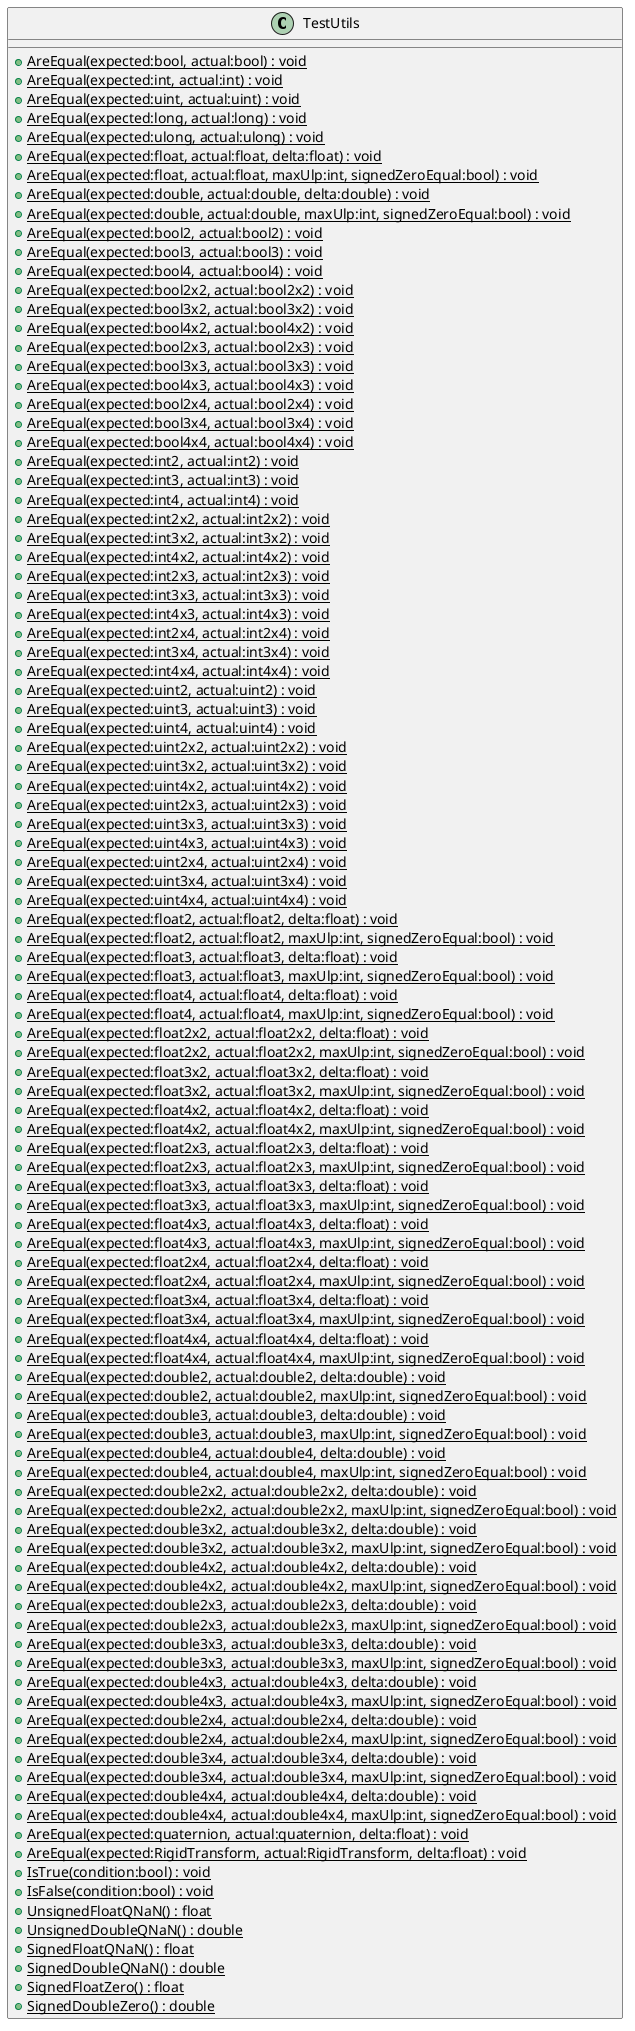 @startuml
class TestUtils {
    + {static} AreEqual(expected:bool, actual:bool) : void
    + {static} AreEqual(expected:int, actual:int) : void
    + {static} AreEqual(expected:uint, actual:uint) : void
    + {static} AreEqual(expected:long, actual:long) : void
    + {static} AreEqual(expected:ulong, actual:ulong) : void
    + {static} AreEqual(expected:float, actual:float, delta:float) : void
    + {static} AreEqual(expected:float, actual:float, maxUlp:int, signedZeroEqual:bool) : void
    + {static} AreEqual(expected:double, actual:double, delta:double) : void
    + {static} AreEqual(expected:double, actual:double, maxUlp:int, signedZeroEqual:bool) : void
    + {static} AreEqual(expected:bool2, actual:bool2) : void
    + {static} AreEqual(expected:bool3, actual:bool3) : void
    + {static} AreEqual(expected:bool4, actual:bool4) : void
    + {static} AreEqual(expected:bool2x2, actual:bool2x2) : void
    + {static} AreEqual(expected:bool3x2, actual:bool3x2) : void
    + {static} AreEqual(expected:bool4x2, actual:bool4x2) : void
    + {static} AreEqual(expected:bool2x3, actual:bool2x3) : void
    + {static} AreEqual(expected:bool3x3, actual:bool3x3) : void
    + {static} AreEqual(expected:bool4x3, actual:bool4x3) : void
    + {static} AreEqual(expected:bool2x4, actual:bool2x4) : void
    + {static} AreEqual(expected:bool3x4, actual:bool3x4) : void
    + {static} AreEqual(expected:bool4x4, actual:bool4x4) : void
    + {static} AreEqual(expected:int2, actual:int2) : void
    + {static} AreEqual(expected:int3, actual:int3) : void
    + {static} AreEqual(expected:int4, actual:int4) : void
    + {static} AreEqual(expected:int2x2, actual:int2x2) : void
    + {static} AreEqual(expected:int3x2, actual:int3x2) : void
    + {static} AreEqual(expected:int4x2, actual:int4x2) : void
    + {static} AreEqual(expected:int2x3, actual:int2x3) : void
    + {static} AreEqual(expected:int3x3, actual:int3x3) : void
    + {static} AreEqual(expected:int4x3, actual:int4x3) : void
    + {static} AreEqual(expected:int2x4, actual:int2x4) : void
    + {static} AreEqual(expected:int3x4, actual:int3x4) : void
    + {static} AreEqual(expected:int4x4, actual:int4x4) : void
    + {static} AreEqual(expected:uint2, actual:uint2) : void
    + {static} AreEqual(expected:uint3, actual:uint3) : void
    + {static} AreEqual(expected:uint4, actual:uint4) : void
    + {static} AreEqual(expected:uint2x2, actual:uint2x2) : void
    + {static} AreEqual(expected:uint3x2, actual:uint3x2) : void
    + {static} AreEqual(expected:uint4x2, actual:uint4x2) : void
    + {static} AreEqual(expected:uint2x3, actual:uint2x3) : void
    + {static} AreEqual(expected:uint3x3, actual:uint3x3) : void
    + {static} AreEqual(expected:uint4x3, actual:uint4x3) : void
    + {static} AreEqual(expected:uint2x4, actual:uint2x4) : void
    + {static} AreEqual(expected:uint3x4, actual:uint3x4) : void
    + {static} AreEqual(expected:uint4x4, actual:uint4x4) : void
    + {static} AreEqual(expected:float2, actual:float2, delta:float) : void
    + {static} AreEqual(expected:float2, actual:float2, maxUlp:int, signedZeroEqual:bool) : void
    + {static} AreEqual(expected:float3, actual:float3, delta:float) : void
    + {static} AreEqual(expected:float3, actual:float3, maxUlp:int, signedZeroEqual:bool) : void
    + {static} AreEqual(expected:float4, actual:float4, delta:float) : void
    + {static} AreEqual(expected:float4, actual:float4, maxUlp:int, signedZeroEqual:bool) : void
    + {static} AreEqual(expected:float2x2, actual:float2x2, delta:float) : void
    + {static} AreEqual(expected:float2x2, actual:float2x2, maxUlp:int, signedZeroEqual:bool) : void
    + {static} AreEqual(expected:float3x2, actual:float3x2, delta:float) : void
    + {static} AreEqual(expected:float3x2, actual:float3x2, maxUlp:int, signedZeroEqual:bool) : void
    + {static} AreEqual(expected:float4x2, actual:float4x2, delta:float) : void
    + {static} AreEqual(expected:float4x2, actual:float4x2, maxUlp:int, signedZeroEqual:bool) : void
    + {static} AreEqual(expected:float2x3, actual:float2x3, delta:float) : void
    + {static} AreEqual(expected:float2x3, actual:float2x3, maxUlp:int, signedZeroEqual:bool) : void
    + {static} AreEqual(expected:float3x3, actual:float3x3, delta:float) : void
    + {static} AreEqual(expected:float3x3, actual:float3x3, maxUlp:int, signedZeroEqual:bool) : void
    + {static} AreEqual(expected:float4x3, actual:float4x3, delta:float) : void
    + {static} AreEqual(expected:float4x3, actual:float4x3, maxUlp:int, signedZeroEqual:bool) : void
    + {static} AreEqual(expected:float2x4, actual:float2x4, delta:float) : void
    + {static} AreEqual(expected:float2x4, actual:float2x4, maxUlp:int, signedZeroEqual:bool) : void
    + {static} AreEqual(expected:float3x4, actual:float3x4, delta:float) : void
    + {static} AreEqual(expected:float3x4, actual:float3x4, maxUlp:int, signedZeroEqual:bool) : void
    + {static} AreEqual(expected:float4x4, actual:float4x4, delta:float) : void
    + {static} AreEqual(expected:float4x4, actual:float4x4, maxUlp:int, signedZeroEqual:bool) : void
    + {static} AreEqual(expected:double2, actual:double2, delta:double) : void
    + {static} AreEqual(expected:double2, actual:double2, maxUlp:int, signedZeroEqual:bool) : void
    + {static} AreEqual(expected:double3, actual:double3, delta:double) : void
    + {static} AreEqual(expected:double3, actual:double3, maxUlp:int, signedZeroEqual:bool) : void
    + {static} AreEqual(expected:double4, actual:double4, delta:double) : void
    + {static} AreEqual(expected:double4, actual:double4, maxUlp:int, signedZeroEqual:bool) : void
    + {static} AreEqual(expected:double2x2, actual:double2x2, delta:double) : void
    + {static} AreEqual(expected:double2x2, actual:double2x2, maxUlp:int, signedZeroEqual:bool) : void
    + {static} AreEqual(expected:double3x2, actual:double3x2, delta:double) : void
    + {static} AreEqual(expected:double3x2, actual:double3x2, maxUlp:int, signedZeroEqual:bool) : void
    + {static} AreEqual(expected:double4x2, actual:double4x2, delta:double) : void
    + {static} AreEqual(expected:double4x2, actual:double4x2, maxUlp:int, signedZeroEqual:bool) : void
    + {static} AreEqual(expected:double2x3, actual:double2x3, delta:double) : void
    + {static} AreEqual(expected:double2x3, actual:double2x3, maxUlp:int, signedZeroEqual:bool) : void
    + {static} AreEqual(expected:double3x3, actual:double3x3, delta:double) : void
    + {static} AreEqual(expected:double3x3, actual:double3x3, maxUlp:int, signedZeroEqual:bool) : void
    + {static} AreEqual(expected:double4x3, actual:double4x3, delta:double) : void
    + {static} AreEqual(expected:double4x3, actual:double4x3, maxUlp:int, signedZeroEqual:bool) : void
    + {static} AreEqual(expected:double2x4, actual:double2x4, delta:double) : void
    + {static} AreEqual(expected:double2x4, actual:double2x4, maxUlp:int, signedZeroEqual:bool) : void
    + {static} AreEqual(expected:double3x4, actual:double3x4, delta:double) : void
    + {static} AreEqual(expected:double3x4, actual:double3x4, maxUlp:int, signedZeroEqual:bool) : void
    + {static} AreEqual(expected:double4x4, actual:double4x4, delta:double) : void
    + {static} AreEqual(expected:double4x4, actual:double4x4, maxUlp:int, signedZeroEqual:bool) : void
    + {static} AreEqual(expected:quaternion, actual:quaternion, delta:float) : void
    + {static} AreEqual(expected:RigidTransform, actual:RigidTransform, delta:float) : void
    + {static} IsTrue(condition:bool) : void
    + {static} IsFalse(condition:bool) : void
    + {static} UnsignedFloatQNaN() : float
    + {static} UnsignedDoubleQNaN() : double
    + {static} SignedFloatQNaN() : float
    + {static} SignedDoubleQNaN() : double
    + {static} SignedFloatZero() : float
    + {static} SignedDoubleZero() : double
}
@enduml
